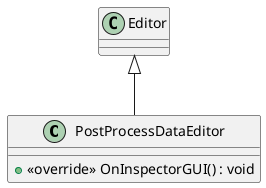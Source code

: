 @startuml
class PostProcessDataEditor {
    + <<override>> OnInspectorGUI() : void
}
Editor <|-- PostProcessDataEditor
@enduml
